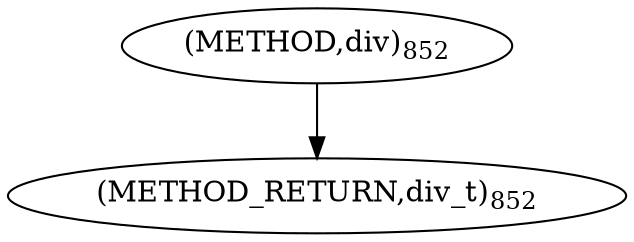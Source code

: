 digraph "div" {  
"33359" [label = <(METHOD,div)<SUB>852</SUB>> ]
"33362" [label = <(METHOD_RETURN,div_t)<SUB>852</SUB>> ]
  "33359" -> "33362" 
}
